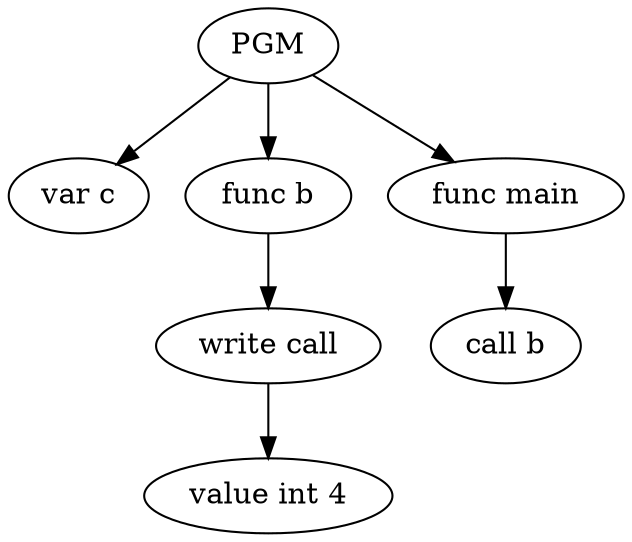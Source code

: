 digraph ast {
0[label = PGM, shape = ellipse]
1[label = "var c", shape = ellipse]
0 -> 1
2[label = "func b", shape = ellipse]
0 -> 2
3[label = "write call", shape = ellipse]
2 -> 3
4[label = "value int 4", shape = ellipse]
3 -> 4
5[label = "func main", shape = ellipse]
0 -> 5
6[label = "call b", shape = ellipse]
5 -> 6
}